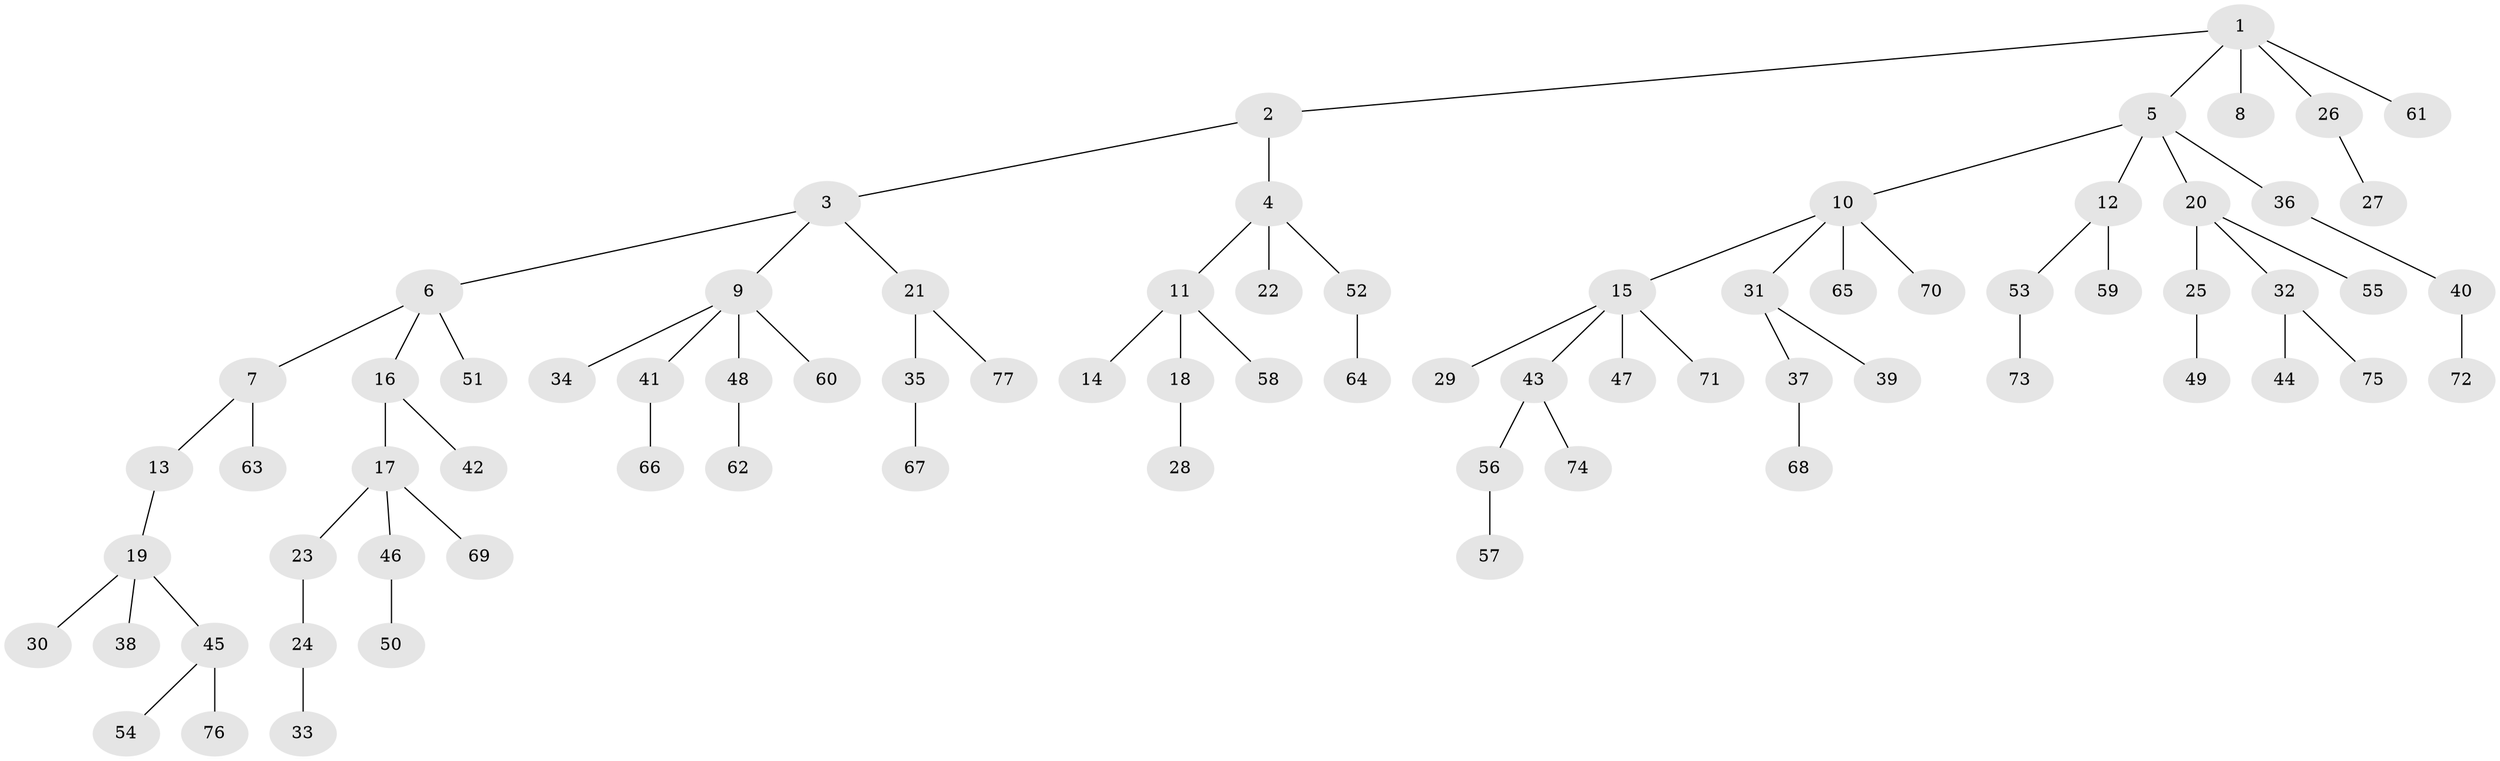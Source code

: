 // Generated by graph-tools (version 1.1) at 2025/36/03/09/25 02:36:29]
// undirected, 77 vertices, 76 edges
graph export_dot {
graph [start="1"]
  node [color=gray90,style=filled];
  1;
  2;
  3;
  4;
  5;
  6;
  7;
  8;
  9;
  10;
  11;
  12;
  13;
  14;
  15;
  16;
  17;
  18;
  19;
  20;
  21;
  22;
  23;
  24;
  25;
  26;
  27;
  28;
  29;
  30;
  31;
  32;
  33;
  34;
  35;
  36;
  37;
  38;
  39;
  40;
  41;
  42;
  43;
  44;
  45;
  46;
  47;
  48;
  49;
  50;
  51;
  52;
  53;
  54;
  55;
  56;
  57;
  58;
  59;
  60;
  61;
  62;
  63;
  64;
  65;
  66;
  67;
  68;
  69;
  70;
  71;
  72;
  73;
  74;
  75;
  76;
  77;
  1 -- 2;
  1 -- 5;
  1 -- 8;
  1 -- 26;
  1 -- 61;
  2 -- 3;
  2 -- 4;
  3 -- 6;
  3 -- 9;
  3 -- 21;
  4 -- 11;
  4 -- 22;
  4 -- 52;
  5 -- 10;
  5 -- 12;
  5 -- 20;
  5 -- 36;
  6 -- 7;
  6 -- 16;
  6 -- 51;
  7 -- 13;
  7 -- 63;
  9 -- 34;
  9 -- 41;
  9 -- 48;
  9 -- 60;
  10 -- 15;
  10 -- 31;
  10 -- 65;
  10 -- 70;
  11 -- 14;
  11 -- 18;
  11 -- 58;
  12 -- 53;
  12 -- 59;
  13 -- 19;
  15 -- 29;
  15 -- 43;
  15 -- 47;
  15 -- 71;
  16 -- 17;
  16 -- 42;
  17 -- 23;
  17 -- 46;
  17 -- 69;
  18 -- 28;
  19 -- 30;
  19 -- 38;
  19 -- 45;
  20 -- 25;
  20 -- 32;
  20 -- 55;
  21 -- 35;
  21 -- 77;
  23 -- 24;
  24 -- 33;
  25 -- 49;
  26 -- 27;
  31 -- 37;
  31 -- 39;
  32 -- 44;
  32 -- 75;
  35 -- 67;
  36 -- 40;
  37 -- 68;
  40 -- 72;
  41 -- 66;
  43 -- 56;
  43 -- 74;
  45 -- 54;
  45 -- 76;
  46 -- 50;
  48 -- 62;
  52 -- 64;
  53 -- 73;
  56 -- 57;
}
